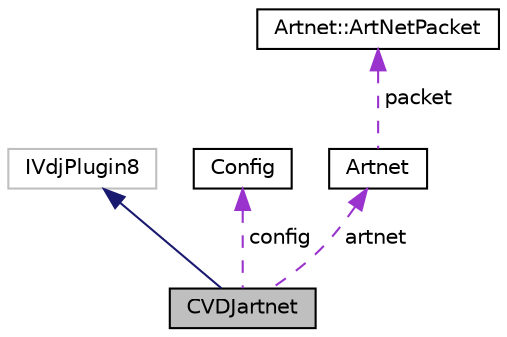 digraph "CVDJartnet"
{
  edge [fontname="Helvetica",fontsize="10",labelfontname="Helvetica",labelfontsize="10"];
  node [fontname="Helvetica",fontsize="10",shape=record];
  Node2 [label="CVDJartnet",height=0.2,width=0.4,color="black", fillcolor="grey75", style="filled", fontcolor="black"];
  Node3 -> Node2 [dir="back",color="midnightblue",fontsize="10",style="solid",fontname="Helvetica"];
  Node3 [label="IVdjPlugin8",height=0.2,width=0.4,color="grey75", fillcolor="white", style="filled"];
  Node4 -> Node2 [dir="back",color="darkorchid3",fontsize="10",style="dashed",label=" config" ,fontname="Helvetica"];
  Node4 [label="Config",height=0.2,width=0.4,color="black", fillcolor="white", style="filled",URL="$classConfig.html",tooltip="A config parser and writer. "];
  Node5 -> Node2 [dir="back",color="darkorchid3",fontsize="10",style="dashed",label=" artnet" ,fontname="Helvetica"];
  Node5 [label="Artnet",height=0.2,width=0.4,color="black", fillcolor="white", style="filled",URL="$classArtnet.html",tooltip="A class to send Art-Net data. "];
  Node6 -> Node5 [dir="back",color="darkorchid3",fontsize="10",style="dashed",label=" packet" ,fontname="Helvetica"];
  Node6 [label="Artnet::ArtNetPacket",height=0.2,width=0.4,color="black", fillcolor="white", style="filled",URL="$structArtnet_1_1ArtNetPacket.html",tooltip="An Art-Net packet. "];
}
